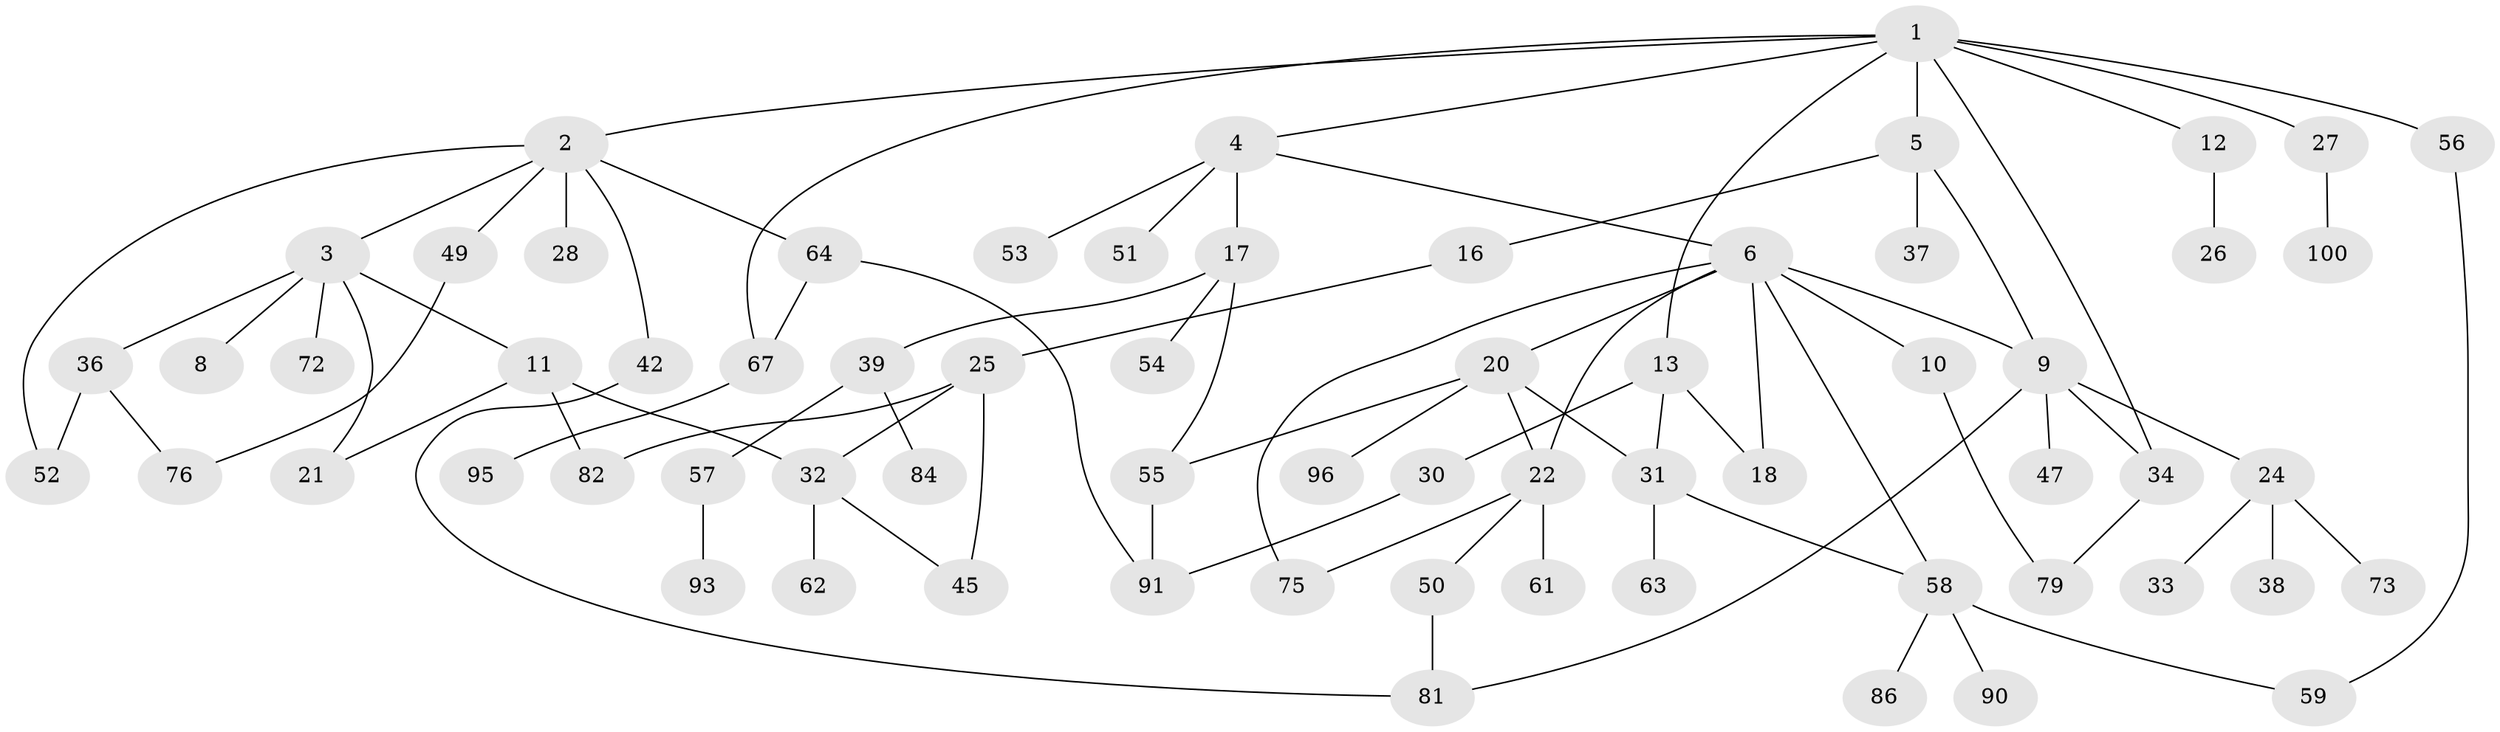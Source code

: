 // original degree distribution, {8: 0.02, 3: 0.2, 7: 0.01, 5: 0.04, 4: 0.1, 1: 0.27, 2: 0.34, 6: 0.02}
// Generated by graph-tools (version 1.1) at 2025/54/02/21/25 11:54:43]
// undirected, 66 vertices, 86 edges
graph export_dot {
graph [start="1"]
  node [color=gray90,style=filled];
  1 [super="+66"];
  2 [super="+14"];
  3 [super="+29"];
  4 [super="+41"];
  5 [super="+94"];
  6 [super="+7"];
  8;
  9 [super="+15"];
  10 [super="+35"];
  11 [super="+83"];
  12 [super="+19"];
  13 [super="+85"];
  16;
  17 [super="+43"];
  18 [super="+77"];
  20 [super="+71"];
  21 [super="+23"];
  22 [super="+44"];
  24 [super="+46"];
  25 [super="+60"];
  26;
  27 [super="+80"];
  28;
  30;
  31 [super="+68"];
  32 [super="+40"];
  33;
  34 [super="+99"];
  36 [super="+48"];
  37;
  38 [super="+97"];
  39 [super="+74"];
  42;
  45;
  47;
  49;
  50;
  51 [super="+69"];
  52;
  53;
  54 [super="+65"];
  55;
  56;
  57;
  58 [super="+87"];
  59 [super="+88"];
  61;
  62;
  63;
  64 [super="+70"];
  67 [super="+78"];
  72;
  73;
  75 [super="+89"];
  76;
  79;
  81 [super="+92"];
  82;
  84;
  86;
  90;
  91 [super="+98"];
  93;
  95;
  96;
  100;
  1 -- 2;
  1 -- 4;
  1 -- 5;
  1 -- 12;
  1 -- 13;
  1 -- 27;
  1 -- 56;
  1 -- 34;
  1 -- 67;
  2 -- 3;
  2 -- 64;
  2 -- 49;
  2 -- 52;
  2 -- 42;
  2 -- 28;
  3 -- 8;
  3 -- 11;
  3 -- 36;
  3 -- 72;
  3 -- 21;
  4 -- 6;
  4 -- 17;
  4 -- 53;
  4 -- 51;
  5 -- 16;
  5 -- 37;
  5 -- 9;
  6 -- 9;
  6 -- 10;
  6 -- 18;
  6 -- 20 [weight=2];
  6 -- 58;
  6 -- 22;
  6 -- 75;
  9 -- 24;
  9 -- 47;
  9 -- 34;
  9 -- 81;
  10 -- 79;
  11 -- 21;
  11 -- 32 [weight=2];
  11 -- 82;
  12 -- 26;
  13 -- 30;
  13 -- 31 [weight=2];
  13 -- 18;
  16 -- 25;
  17 -- 39;
  17 -- 54;
  17 -- 55;
  20 -- 96;
  20 -- 31;
  20 -- 55;
  20 -- 22;
  22 -- 61;
  22 -- 50;
  22 -- 75;
  24 -- 33;
  24 -- 38;
  24 -- 73;
  25 -- 32 [weight=2];
  25 -- 82;
  25 -- 45;
  27 -- 100;
  30 -- 91;
  31 -- 63;
  31 -- 58;
  32 -- 45;
  32 -- 62;
  34 -- 79;
  36 -- 76;
  36 -- 52;
  39 -- 57;
  39 -- 84;
  42 -- 81;
  49 -- 76;
  50 -- 81;
  55 -- 91;
  56 -- 59;
  57 -- 93;
  58 -- 86;
  58 -- 59;
  58 -- 90;
  64 -- 67 [weight=2];
  64 -- 91;
  67 -- 95;
}
